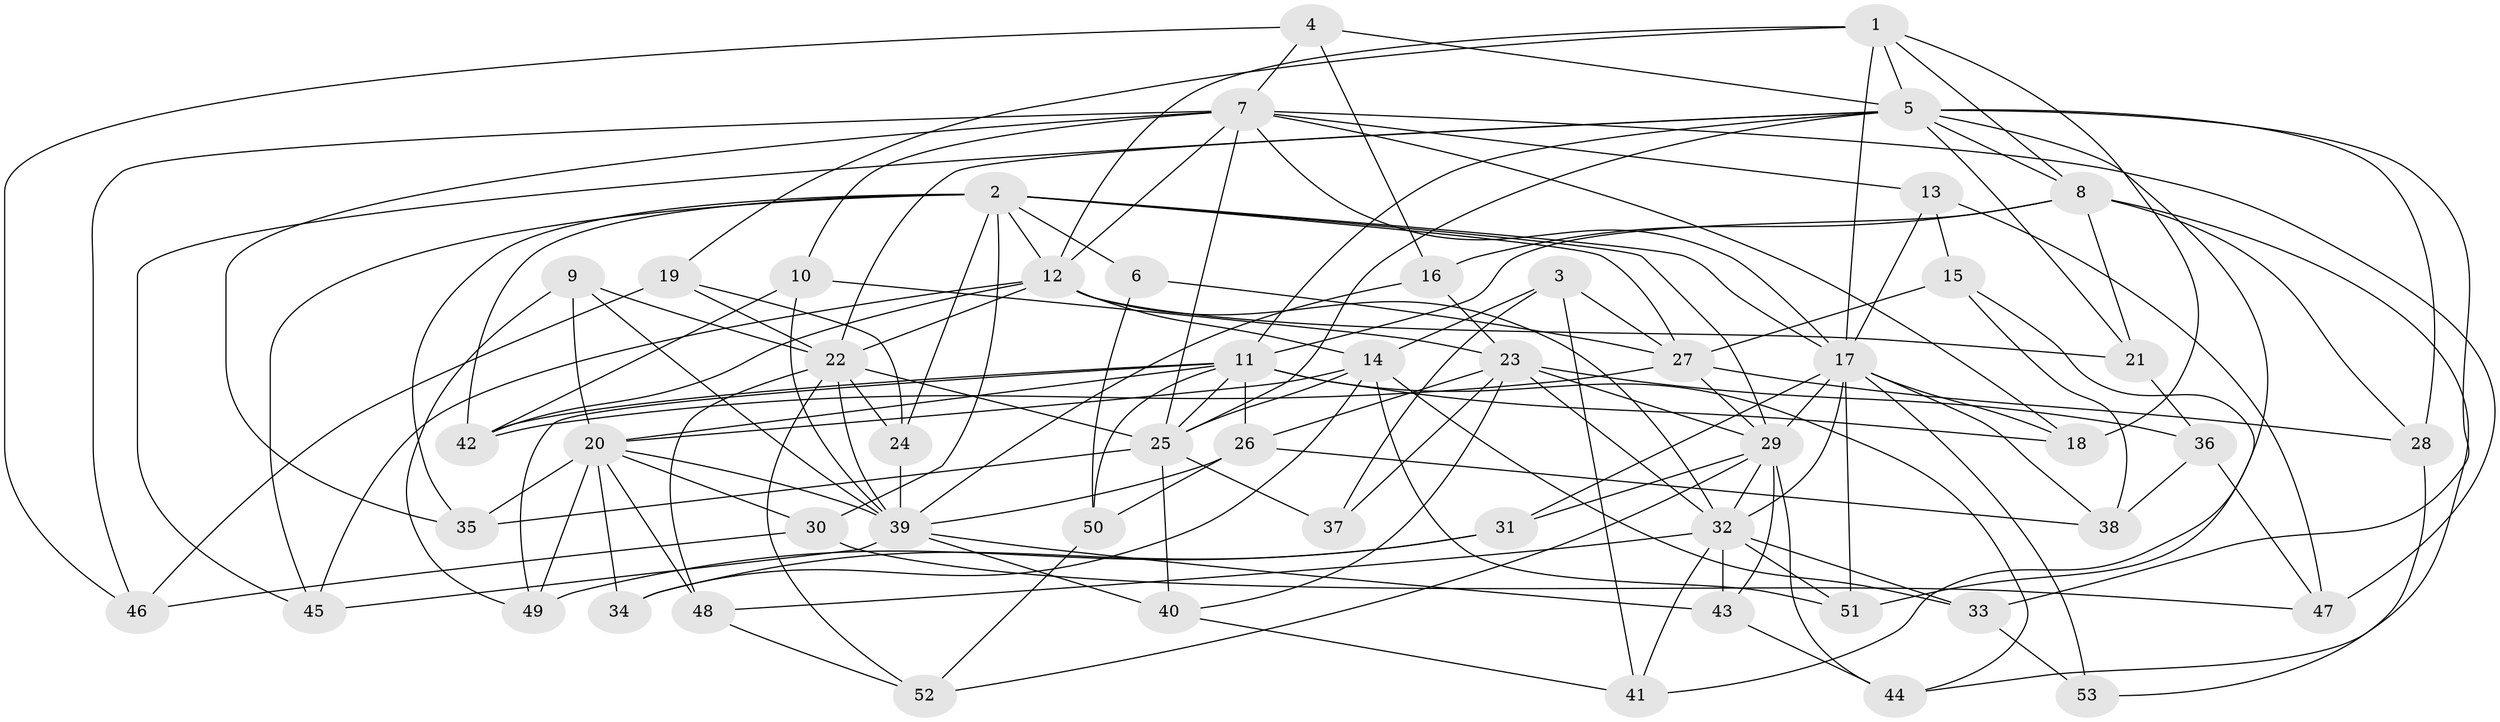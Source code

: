 // original degree distribution, {4: 1.0}
// Generated by graph-tools (version 1.1) at 2025/37/03/09/25 02:37:47]
// undirected, 53 vertices, 146 edges
graph export_dot {
graph [start="1"]
  node [color=gray90,style=filled];
  1;
  2;
  3;
  4;
  5;
  6;
  7;
  8;
  9;
  10;
  11;
  12;
  13;
  14;
  15;
  16;
  17;
  18;
  19;
  20;
  21;
  22;
  23;
  24;
  25;
  26;
  27;
  28;
  29;
  30;
  31;
  32;
  33;
  34;
  35;
  36;
  37;
  38;
  39;
  40;
  41;
  42;
  43;
  44;
  45;
  46;
  47;
  48;
  49;
  50;
  51;
  52;
  53;
  1 -- 5 [weight=1.0];
  1 -- 8 [weight=1.0];
  1 -- 12 [weight=1.0];
  1 -- 17 [weight=1.0];
  1 -- 18 [weight=1.0];
  1 -- 19 [weight=1.0];
  2 -- 6 [weight=1.0];
  2 -- 12 [weight=1.0];
  2 -- 17 [weight=1.0];
  2 -- 24 [weight=1.0];
  2 -- 27 [weight=1.0];
  2 -- 29 [weight=1.0];
  2 -- 30 [weight=1.0];
  2 -- 35 [weight=1.0];
  2 -- 42 [weight=1.0];
  2 -- 45 [weight=1.0];
  3 -- 14 [weight=1.0];
  3 -- 27 [weight=1.0];
  3 -- 37 [weight=1.0];
  3 -- 41 [weight=1.0];
  4 -- 5 [weight=1.0];
  4 -- 7 [weight=1.0];
  4 -- 16 [weight=1.0];
  4 -- 46 [weight=1.0];
  5 -- 8 [weight=1.0];
  5 -- 11 [weight=1.0];
  5 -- 21 [weight=1.0];
  5 -- 22 [weight=2.0];
  5 -- 25 [weight=1.0];
  5 -- 28 [weight=1.0];
  5 -- 33 [weight=1.0];
  5 -- 45 [weight=1.0];
  5 -- 51 [weight=1.0];
  6 -- 27 [weight=2.0];
  6 -- 50 [weight=1.0];
  7 -- 10 [weight=1.0];
  7 -- 12 [weight=1.0];
  7 -- 13 [weight=1.0];
  7 -- 17 [weight=1.0];
  7 -- 18 [weight=1.0];
  7 -- 25 [weight=1.0];
  7 -- 35 [weight=1.0];
  7 -- 46 [weight=1.0];
  7 -- 47 [weight=1.0];
  8 -- 11 [weight=2.0];
  8 -- 16 [weight=1.0];
  8 -- 21 [weight=1.0];
  8 -- 28 [weight=1.0];
  8 -- 44 [weight=1.0];
  9 -- 20 [weight=1.0];
  9 -- 22 [weight=1.0];
  9 -- 39 [weight=1.0];
  9 -- 49 [weight=1.0];
  10 -- 23 [weight=1.0];
  10 -- 39 [weight=1.0];
  10 -- 42 [weight=1.0];
  11 -- 18 [weight=1.0];
  11 -- 20 [weight=1.0];
  11 -- 25 [weight=1.0];
  11 -- 26 [weight=2.0];
  11 -- 42 [weight=1.0];
  11 -- 44 [weight=1.0];
  11 -- 49 [weight=1.0];
  11 -- 50 [weight=1.0];
  12 -- 14 [weight=1.0];
  12 -- 21 [weight=1.0];
  12 -- 22 [weight=1.0];
  12 -- 32 [weight=1.0];
  12 -- 42 [weight=2.0];
  12 -- 45 [weight=1.0];
  13 -- 15 [weight=1.0];
  13 -- 17 [weight=1.0];
  13 -- 47 [weight=1.0];
  14 -- 20 [weight=1.0];
  14 -- 25 [weight=2.0];
  14 -- 33 [weight=1.0];
  14 -- 34 [weight=1.0];
  14 -- 51 [weight=1.0];
  15 -- 27 [weight=1.0];
  15 -- 38 [weight=1.0];
  15 -- 41 [weight=1.0];
  16 -- 23 [weight=1.0];
  16 -- 39 [weight=1.0];
  17 -- 18 [weight=1.0];
  17 -- 29 [weight=1.0];
  17 -- 31 [weight=1.0];
  17 -- 32 [weight=1.0];
  17 -- 38 [weight=1.0];
  17 -- 51 [weight=1.0];
  17 -- 53 [weight=2.0];
  19 -- 22 [weight=1.0];
  19 -- 24 [weight=1.0];
  19 -- 46 [weight=1.0];
  20 -- 30 [weight=1.0];
  20 -- 34 [weight=2.0];
  20 -- 35 [weight=1.0];
  20 -- 39 [weight=1.0];
  20 -- 48 [weight=1.0];
  20 -- 49 [weight=1.0];
  21 -- 36 [weight=1.0];
  22 -- 24 [weight=1.0];
  22 -- 25 [weight=1.0];
  22 -- 39 [weight=1.0];
  22 -- 48 [weight=1.0];
  22 -- 52 [weight=1.0];
  23 -- 26 [weight=1.0];
  23 -- 29 [weight=1.0];
  23 -- 32 [weight=3.0];
  23 -- 36 [weight=1.0];
  23 -- 37 [weight=1.0];
  23 -- 40 [weight=1.0];
  24 -- 39 [weight=1.0];
  25 -- 35 [weight=1.0];
  25 -- 37 [weight=2.0];
  25 -- 40 [weight=1.0];
  26 -- 38 [weight=1.0];
  26 -- 39 [weight=1.0];
  26 -- 50 [weight=1.0];
  27 -- 28 [weight=1.0];
  27 -- 29 [weight=1.0];
  27 -- 42 [weight=1.0];
  28 -- 53 [weight=1.0];
  29 -- 31 [weight=1.0];
  29 -- 32 [weight=2.0];
  29 -- 43 [weight=1.0];
  29 -- 44 [weight=1.0];
  29 -- 52 [weight=1.0];
  30 -- 46 [weight=1.0];
  30 -- 47 [weight=1.0];
  31 -- 34 [weight=1.0];
  31 -- 49 [weight=1.0];
  32 -- 33 [weight=1.0];
  32 -- 41 [weight=1.0];
  32 -- 43 [weight=1.0];
  32 -- 48 [weight=1.0];
  32 -- 51 [weight=1.0];
  33 -- 53 [weight=1.0];
  36 -- 38 [weight=1.0];
  36 -- 47 [weight=1.0];
  39 -- 40 [weight=1.0];
  39 -- 43 [weight=1.0];
  39 -- 45 [weight=1.0];
  40 -- 41 [weight=1.0];
  43 -- 44 [weight=1.0];
  48 -- 52 [weight=1.0];
  50 -- 52 [weight=1.0];
}
